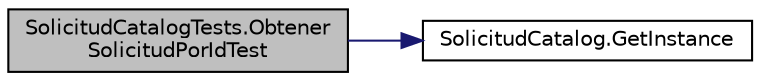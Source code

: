 digraph "SolicitudCatalogTests.ObtenerSolicitudPorIdTest"
{
 // INTERACTIVE_SVG=YES
 // LATEX_PDF_SIZE
  edge [fontname="Helvetica",fontsize="10",labelfontname="Helvetica",labelfontsize="10"];
  node [fontname="Helvetica",fontsize="10",shape=record];
  rankdir="LR";
  Node1 [label="SolicitudCatalogTests.Obtener\lSolicitudPorIdTest",height=0.2,width=0.4,color="black", fillcolor="grey75", style="filled", fontcolor="black",tooltip="Test para cuando se quiere obtener una solicitud por un valor de id."];
  Node1 -> Node2 [color="midnightblue",fontsize="10",style="solid",fontname="Helvetica"];
  Node2 [label="SolicitudCatalog.GetInstance",height=0.2,width=0.4,color="black", fillcolor="white", style="filled",URL="$classSolicitudCatalog.html#ac3a66e36101cb5286668884aef80fac7",tooltip="Método para obtener la instancia de la clase."];
}

